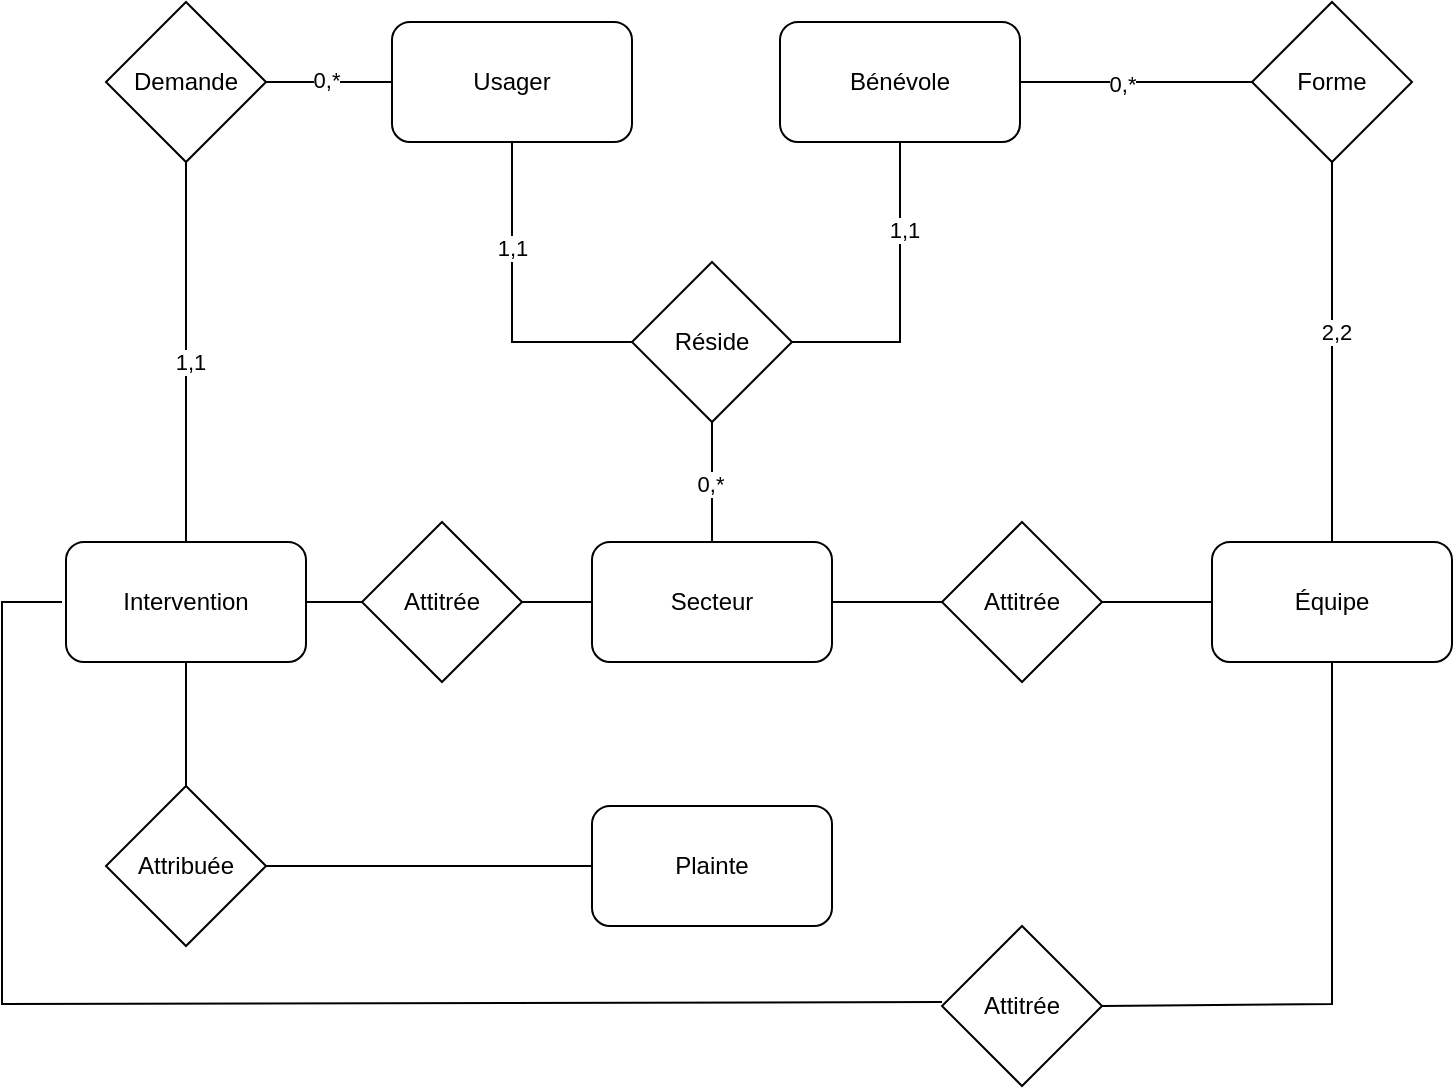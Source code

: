 <mxfile version="26.2.9">
  <diagram name="Page-1" id="ks7HY8iy_Kgf61ztUCsI">
    <mxGraphModel dx="1428" dy="743" grid="1" gridSize="10" guides="1" tooltips="1" connect="1" arrows="1" fold="1" page="1" pageScale="1" pageWidth="1169" pageHeight="827" background="none" math="0" shadow="0">
      <root>
        <mxCell id="0" />
        <mxCell id="1" parent="0" />
        <mxCell id="JO7mMctXThJsMqSaezbj-1" value="Usager" style="rounded=1;whiteSpace=wrap;html=1;" parent="1" vertex="1">
          <mxGeometry x="455" y="90" width="120" height="60" as="geometry" />
        </mxCell>
        <mxCell id="JO7mMctXThJsMqSaezbj-2" value="Bénévole" style="rounded=1;whiteSpace=wrap;html=1;" parent="1" vertex="1">
          <mxGeometry x="649" y="90" width="120" height="60" as="geometry" />
        </mxCell>
        <mxCell id="JO7mMctXThJsMqSaezbj-3" value="Équipe" style="rounded=1;whiteSpace=wrap;html=1;" parent="1" vertex="1">
          <mxGeometry x="865" y="350" width="120" height="60" as="geometry" />
        </mxCell>
        <mxCell id="JO7mMctXThJsMqSaezbj-4" value="Intervention" style="rounded=1;whiteSpace=wrap;html=1;" parent="1" vertex="1">
          <mxGeometry x="292" y="350" width="120" height="60" as="geometry" />
        </mxCell>
        <mxCell id="JO7mMctXThJsMqSaezbj-5" value="Secteur" style="rounded=1;whiteSpace=wrap;html=1;" parent="1" vertex="1">
          <mxGeometry x="555" y="350" width="120" height="60" as="geometry" />
        </mxCell>
        <mxCell id="TEtd4nVNc_RvkwSd-Xjk-1" value="Réside" style="rhombus;whiteSpace=wrap;html=1;" parent="1" vertex="1">
          <mxGeometry x="575" y="210" width="80" height="80" as="geometry" />
        </mxCell>
        <mxCell id="TEtd4nVNc_RvkwSd-Xjk-6" value="Forme" style="rhombus;whiteSpace=wrap;html=1;" parent="1" vertex="1">
          <mxGeometry x="885" y="80" width="80" height="80" as="geometry" />
        </mxCell>
        <mxCell id="TEtd4nVNc_RvkwSd-Xjk-11" value="" style="endArrow=none;html=1;rounded=0;entryX=0.5;entryY=1;entryDx=0;entryDy=0;" parent="1" source="TEtd4nVNc_RvkwSd-Xjk-1" target="JO7mMctXThJsMqSaezbj-1" edge="1">
          <mxGeometry width="50" height="50" relative="1" as="geometry">
            <mxPoint x="515" y="300" as="sourcePoint" />
            <mxPoint x="795" y="350" as="targetPoint" />
            <Array as="points">
              <mxPoint x="515" y="250" />
            </Array>
          </mxGeometry>
        </mxCell>
        <mxCell id="KciBB_D1JzYFTfs1zMgW-5" value="1,1" style="edgeLabel;html=1;align=center;verticalAlign=middle;resizable=0;points=[];" vertex="1" connectable="0" parent="TEtd4nVNc_RvkwSd-Xjk-11">
          <mxGeometry x="0.338" relative="1" as="geometry">
            <mxPoint as="offset" />
          </mxGeometry>
        </mxCell>
        <mxCell id="TEtd4nVNc_RvkwSd-Xjk-16" value="" style="endArrow=none;html=1;rounded=0;entryX=0.5;entryY=1;entryDx=0;entryDy=0;exitX=0.5;exitY=0;exitDx=0;exitDy=0;" parent="1" source="JO7mMctXThJsMqSaezbj-5" target="TEtd4nVNc_RvkwSd-Xjk-1" edge="1">
          <mxGeometry width="50" height="50" relative="1" as="geometry">
            <mxPoint x="745" y="400" as="sourcePoint" />
            <mxPoint x="795" y="350" as="targetPoint" />
          </mxGeometry>
        </mxCell>
        <mxCell id="KciBB_D1JzYFTfs1zMgW-10" value="0,*" style="edgeLabel;html=1;align=center;verticalAlign=middle;resizable=0;points=[];" vertex="1" connectable="0" parent="TEtd4nVNc_RvkwSd-Xjk-16">
          <mxGeometry x="-0.033" y="1" relative="1" as="geometry">
            <mxPoint as="offset" />
          </mxGeometry>
        </mxCell>
        <mxCell id="TEtd4nVNc_RvkwSd-Xjk-17" value="" style="endArrow=none;html=1;rounded=0;entryX=0.5;entryY=1;entryDx=0;entryDy=0;exitX=1;exitY=0.5;exitDx=0;exitDy=0;" parent="1" source="TEtd4nVNc_RvkwSd-Xjk-1" edge="1">
          <mxGeometry width="50" height="50" relative="1" as="geometry">
            <mxPoint x="769" y="250" as="sourcePoint" />
            <mxPoint x="709" y="150" as="targetPoint" />
            <Array as="points">
              <mxPoint x="709" y="250" />
            </Array>
          </mxGeometry>
        </mxCell>
        <mxCell id="KciBB_D1JzYFTfs1zMgW-4" value="1,1" style="edgeLabel;html=1;align=center;verticalAlign=middle;resizable=0;points=[];" vertex="1" connectable="0" parent="TEtd4nVNc_RvkwSd-Xjk-17">
          <mxGeometry x="0.429" y="-2" relative="1" as="geometry">
            <mxPoint as="offset" />
          </mxGeometry>
        </mxCell>
        <mxCell id="TEtd4nVNc_RvkwSd-Xjk-18" value="" style="endArrow=none;html=1;rounded=0;exitX=1;exitY=0.5;exitDx=0;exitDy=0;entryX=0;entryY=0.5;entryDx=0;entryDy=0;" parent="1" source="JO7mMctXThJsMqSaezbj-2" target="TEtd4nVNc_RvkwSd-Xjk-6" edge="1">
          <mxGeometry width="50" height="50" relative="1" as="geometry">
            <mxPoint x="825" y="180" as="sourcePoint" />
            <mxPoint x="865" y="120" as="targetPoint" />
          </mxGeometry>
        </mxCell>
        <mxCell id="KciBB_D1JzYFTfs1zMgW-6" value="0,*" style="edgeLabel;html=1;align=center;verticalAlign=middle;resizable=0;points=[];" vertex="1" connectable="0" parent="TEtd4nVNc_RvkwSd-Xjk-18">
          <mxGeometry x="-0.121" y="-1" relative="1" as="geometry">
            <mxPoint as="offset" />
          </mxGeometry>
        </mxCell>
        <mxCell id="TEtd4nVNc_RvkwSd-Xjk-19" value="" style="endArrow=none;html=1;rounded=0;entryX=0.5;entryY=1;entryDx=0;entryDy=0;exitX=0.5;exitY=0;exitDx=0;exitDy=0;" parent="1" source="JO7mMctXThJsMqSaezbj-3" target="TEtd4nVNc_RvkwSd-Xjk-6" edge="1">
          <mxGeometry width="50" height="50" relative="1" as="geometry">
            <mxPoint x="845" y="230" as="sourcePoint" />
            <mxPoint x="895" y="180" as="targetPoint" />
          </mxGeometry>
        </mxCell>
        <mxCell id="KciBB_D1JzYFTfs1zMgW-3" value="2,2" style="edgeLabel;html=1;align=center;verticalAlign=middle;resizable=0;points=[];" vertex="1" connectable="0" parent="TEtd4nVNc_RvkwSd-Xjk-19">
          <mxGeometry x="0.105" y="-2" relative="1" as="geometry">
            <mxPoint as="offset" />
          </mxGeometry>
        </mxCell>
        <mxCell id="Wr0w5bm30W0_YL6eEUMg-1" value="Plainte" style="rounded=1;whiteSpace=wrap;html=1;" parent="1" vertex="1">
          <mxGeometry x="555" y="482" width="120" height="60" as="geometry" />
        </mxCell>
        <mxCell id="Wr0w5bm30W0_YL6eEUMg-5" value="Attitrée" style="rhombus;whiteSpace=wrap;html=1;" parent="1" vertex="1">
          <mxGeometry x="730" y="340" width="80" height="80" as="geometry" />
        </mxCell>
        <mxCell id="Wr0w5bm30W0_YL6eEUMg-8" value="" style="endArrow=none;html=1;rounded=0;entryX=0;entryY=0.5;entryDx=0;entryDy=0;" parent="1" source="JO7mMctXThJsMqSaezbj-5" target="Wr0w5bm30W0_YL6eEUMg-5" edge="1">
          <mxGeometry width="50" height="50" relative="1" as="geometry">
            <mxPoint x="675" y="430" as="sourcePoint" />
            <mxPoint x="722" y="417" as="targetPoint" />
          </mxGeometry>
        </mxCell>
        <mxCell id="Wr0w5bm30W0_YL6eEUMg-9" value="" style="endArrow=none;html=1;rounded=0;entryX=1;entryY=0.5;entryDx=0;entryDy=0;exitX=0;exitY=0.5;exitDx=0;exitDy=0;" parent="1" source="JO7mMctXThJsMqSaezbj-3" target="Wr0w5bm30W0_YL6eEUMg-5" edge="1">
          <mxGeometry width="50" height="50" relative="1" as="geometry">
            <mxPoint x="799" y="467" as="sourcePoint" />
            <mxPoint x="849" y="417" as="targetPoint" />
          </mxGeometry>
        </mxCell>
        <mxCell id="Wr0w5bm30W0_YL6eEUMg-11" value="Attribuée" style="rhombus;whiteSpace=wrap;html=1;" parent="1" vertex="1">
          <mxGeometry x="312" y="472" width="80" height="80" as="geometry" />
        </mxCell>
        <mxCell id="Wr0w5bm30W0_YL6eEUMg-12" value="" style="endArrow=none;html=1;rounded=0;entryX=0.5;entryY=1;entryDx=0;entryDy=0;exitX=0.5;exitY=0;exitDx=0;exitDy=0;" parent="1" source="Wr0w5bm30W0_YL6eEUMg-11" target="JO7mMctXThJsMqSaezbj-4" edge="1">
          <mxGeometry width="50" height="50" relative="1" as="geometry">
            <mxPoint x="224" y="483" as="sourcePoint" />
            <mxPoint x="274" y="433" as="targetPoint" />
          </mxGeometry>
        </mxCell>
        <mxCell id="Wr0w5bm30W0_YL6eEUMg-13" value="" style="endArrow=none;html=1;rounded=0;entryX=1;entryY=0.5;entryDx=0;entryDy=0;exitX=0;exitY=0.5;exitDx=0;exitDy=0;" parent="1" source="Wr0w5bm30W0_YL6eEUMg-1" target="Wr0w5bm30W0_YL6eEUMg-11" edge="1">
          <mxGeometry width="50" height="50" relative="1" as="geometry">
            <mxPoint x="230" y="544" as="sourcePoint" />
            <mxPoint x="280" y="494" as="targetPoint" />
          </mxGeometry>
        </mxCell>
        <mxCell id="Wr0w5bm30W0_YL6eEUMg-24" value="Attitrée" style="rhombus;whiteSpace=wrap;html=1;" parent="1" vertex="1">
          <mxGeometry x="730" y="542" width="80" height="80" as="geometry" />
        </mxCell>
        <mxCell id="Wr0w5bm30W0_YL6eEUMg-25" value="" style="endArrow=none;html=1;rounded=0;entryX=0.5;entryY=1;entryDx=0;entryDy=0;exitX=1;exitY=0.5;exitDx=0;exitDy=0;" parent="1" source="Wr0w5bm30W0_YL6eEUMg-24" target="JO7mMctXThJsMqSaezbj-3" edge="1">
          <mxGeometry width="50" height="50" relative="1" as="geometry">
            <mxPoint x="900" y="611" as="sourcePoint" />
            <mxPoint x="950" y="561" as="targetPoint" />
            <Array as="points">
              <mxPoint x="925" y="581" />
            </Array>
          </mxGeometry>
        </mxCell>
        <mxCell id="Wr0w5bm30W0_YL6eEUMg-26" value="" style="endArrow=none;html=1;rounded=0;" parent="1" edge="1">
          <mxGeometry width="50" height="50" relative="1" as="geometry">
            <mxPoint x="290" y="380" as="sourcePoint" />
            <mxPoint x="730" y="580" as="targetPoint" />
            <Array as="points">
              <mxPoint x="260" y="380" />
              <mxPoint x="260" y="581" />
            </Array>
          </mxGeometry>
        </mxCell>
        <mxCell id="Wr0w5bm30W0_YL6eEUMg-27" value="Attitrée" style="rhombus;whiteSpace=wrap;html=1;" parent="1" vertex="1">
          <mxGeometry x="440" y="340" width="80" height="80" as="geometry" />
        </mxCell>
        <mxCell id="Wr0w5bm30W0_YL6eEUMg-28" value="" style="endArrow=none;html=1;rounded=0;entryX=0;entryY=0.5;entryDx=0;entryDy=0;exitX=1;exitY=0.5;exitDx=0;exitDy=0;" parent="1" source="Wr0w5bm30W0_YL6eEUMg-27" target="JO7mMctXThJsMqSaezbj-5" edge="1">
          <mxGeometry width="50" height="50" relative="1" as="geometry">
            <mxPoint x="630" y="391" as="sourcePoint" />
            <mxPoint x="680" y="341" as="targetPoint" />
          </mxGeometry>
        </mxCell>
        <mxCell id="Wr0w5bm30W0_YL6eEUMg-29" value="" style="endArrow=none;html=1;rounded=0;entryX=0;entryY=0.5;entryDx=0;entryDy=0;exitX=1;exitY=0.5;exitDx=0;exitDy=0;" parent="1" source="JO7mMctXThJsMqSaezbj-4" target="Wr0w5bm30W0_YL6eEUMg-27" edge="1">
          <mxGeometry width="50" height="50" relative="1" as="geometry">
            <mxPoint x="330" y="331" as="sourcePoint" />
            <mxPoint x="380" y="281" as="targetPoint" />
          </mxGeometry>
        </mxCell>
        <mxCell id="Wr0w5bm30W0_YL6eEUMg-31" value="Demande" style="rhombus;whiteSpace=wrap;html=1;" parent="1" vertex="1">
          <mxGeometry x="312" y="80" width="80" height="80" as="geometry" />
        </mxCell>
        <mxCell id="Wr0w5bm30W0_YL6eEUMg-33" value="" style="endArrow=none;html=1;rounded=0;entryX=0;entryY=0.5;entryDx=0;entryDy=0;exitX=1;exitY=0.5;exitDx=0;exitDy=0;" parent="1" source="Wr0w5bm30W0_YL6eEUMg-31" target="JO7mMctXThJsMqSaezbj-1" edge="1">
          <mxGeometry width="50" height="50" relative="1" as="geometry">
            <mxPoint x="350" y="281" as="sourcePoint" />
            <mxPoint x="400" y="231" as="targetPoint" />
          </mxGeometry>
        </mxCell>
        <mxCell id="KciBB_D1JzYFTfs1zMgW-7" value="0,*" style="edgeLabel;html=1;align=center;verticalAlign=middle;resizable=0;points=[];" vertex="1" connectable="0" parent="Wr0w5bm30W0_YL6eEUMg-33">
          <mxGeometry x="-0.048" y="1" relative="1" as="geometry">
            <mxPoint as="offset" />
          </mxGeometry>
        </mxCell>
        <mxCell id="Wr0w5bm30W0_YL6eEUMg-34" value="" style="endArrow=none;html=1;rounded=0;entryX=0.5;entryY=1;entryDx=0;entryDy=0;" parent="1" source="JO7mMctXThJsMqSaezbj-4" target="Wr0w5bm30W0_YL6eEUMg-31" edge="1">
          <mxGeometry width="50" height="50" relative="1" as="geometry">
            <mxPoint x="630" y="391" as="sourcePoint" />
            <mxPoint x="680" y="341" as="targetPoint" />
          </mxGeometry>
        </mxCell>
        <mxCell id="KciBB_D1JzYFTfs1zMgW-8" value="1,1" style="edgeLabel;html=1;align=center;verticalAlign=middle;resizable=0;points=[];" vertex="1" connectable="0" parent="Wr0w5bm30W0_YL6eEUMg-34">
          <mxGeometry x="-0.053" y="-2" relative="1" as="geometry">
            <mxPoint as="offset" />
          </mxGeometry>
        </mxCell>
      </root>
    </mxGraphModel>
  </diagram>
</mxfile>
